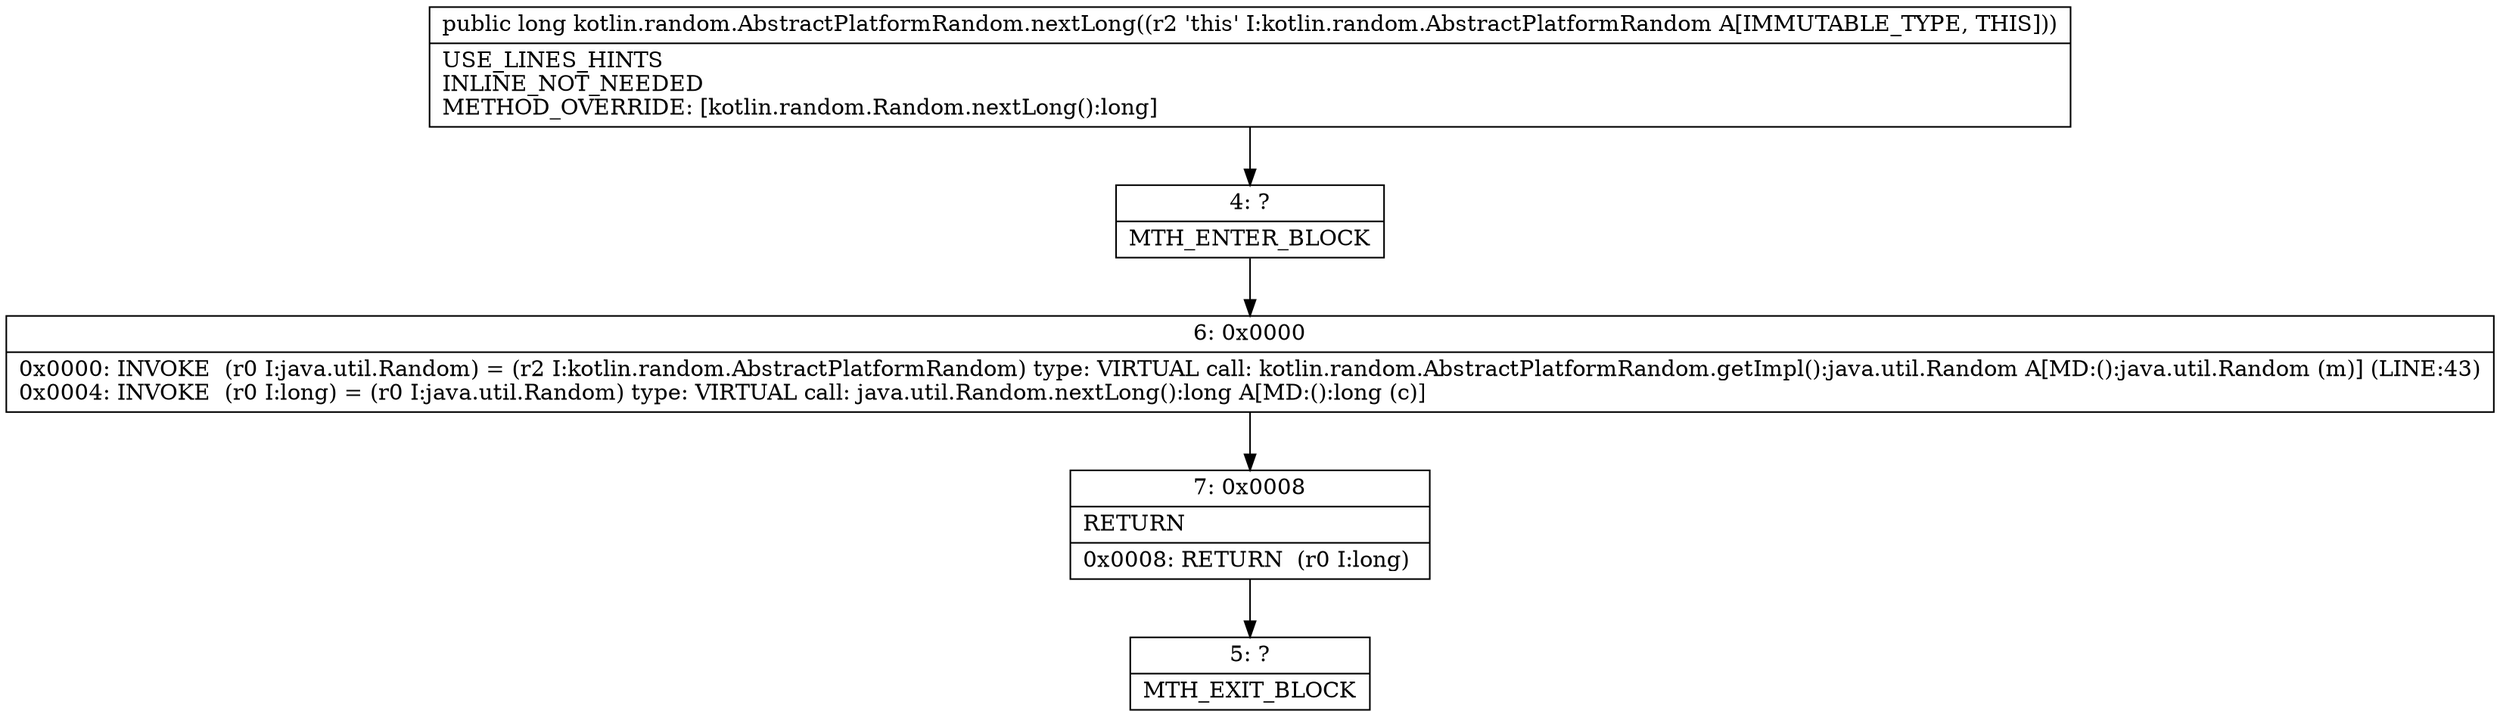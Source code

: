 digraph "CFG forkotlin.random.AbstractPlatformRandom.nextLong()J" {
Node_4 [shape=record,label="{4\:\ ?|MTH_ENTER_BLOCK\l}"];
Node_6 [shape=record,label="{6\:\ 0x0000|0x0000: INVOKE  (r0 I:java.util.Random) = (r2 I:kotlin.random.AbstractPlatformRandom) type: VIRTUAL call: kotlin.random.AbstractPlatformRandom.getImpl():java.util.Random A[MD:():java.util.Random (m)] (LINE:43)\l0x0004: INVOKE  (r0 I:long) = (r0 I:java.util.Random) type: VIRTUAL call: java.util.Random.nextLong():long A[MD:():long (c)]\l}"];
Node_7 [shape=record,label="{7\:\ 0x0008|RETURN\l|0x0008: RETURN  (r0 I:long) \l}"];
Node_5 [shape=record,label="{5\:\ ?|MTH_EXIT_BLOCK\l}"];
MethodNode[shape=record,label="{public long kotlin.random.AbstractPlatformRandom.nextLong((r2 'this' I:kotlin.random.AbstractPlatformRandom A[IMMUTABLE_TYPE, THIS]))  | USE_LINES_HINTS\lINLINE_NOT_NEEDED\lMETHOD_OVERRIDE: [kotlin.random.Random.nextLong():long]\l}"];
MethodNode -> Node_4;Node_4 -> Node_6;
Node_6 -> Node_7;
Node_7 -> Node_5;
}

